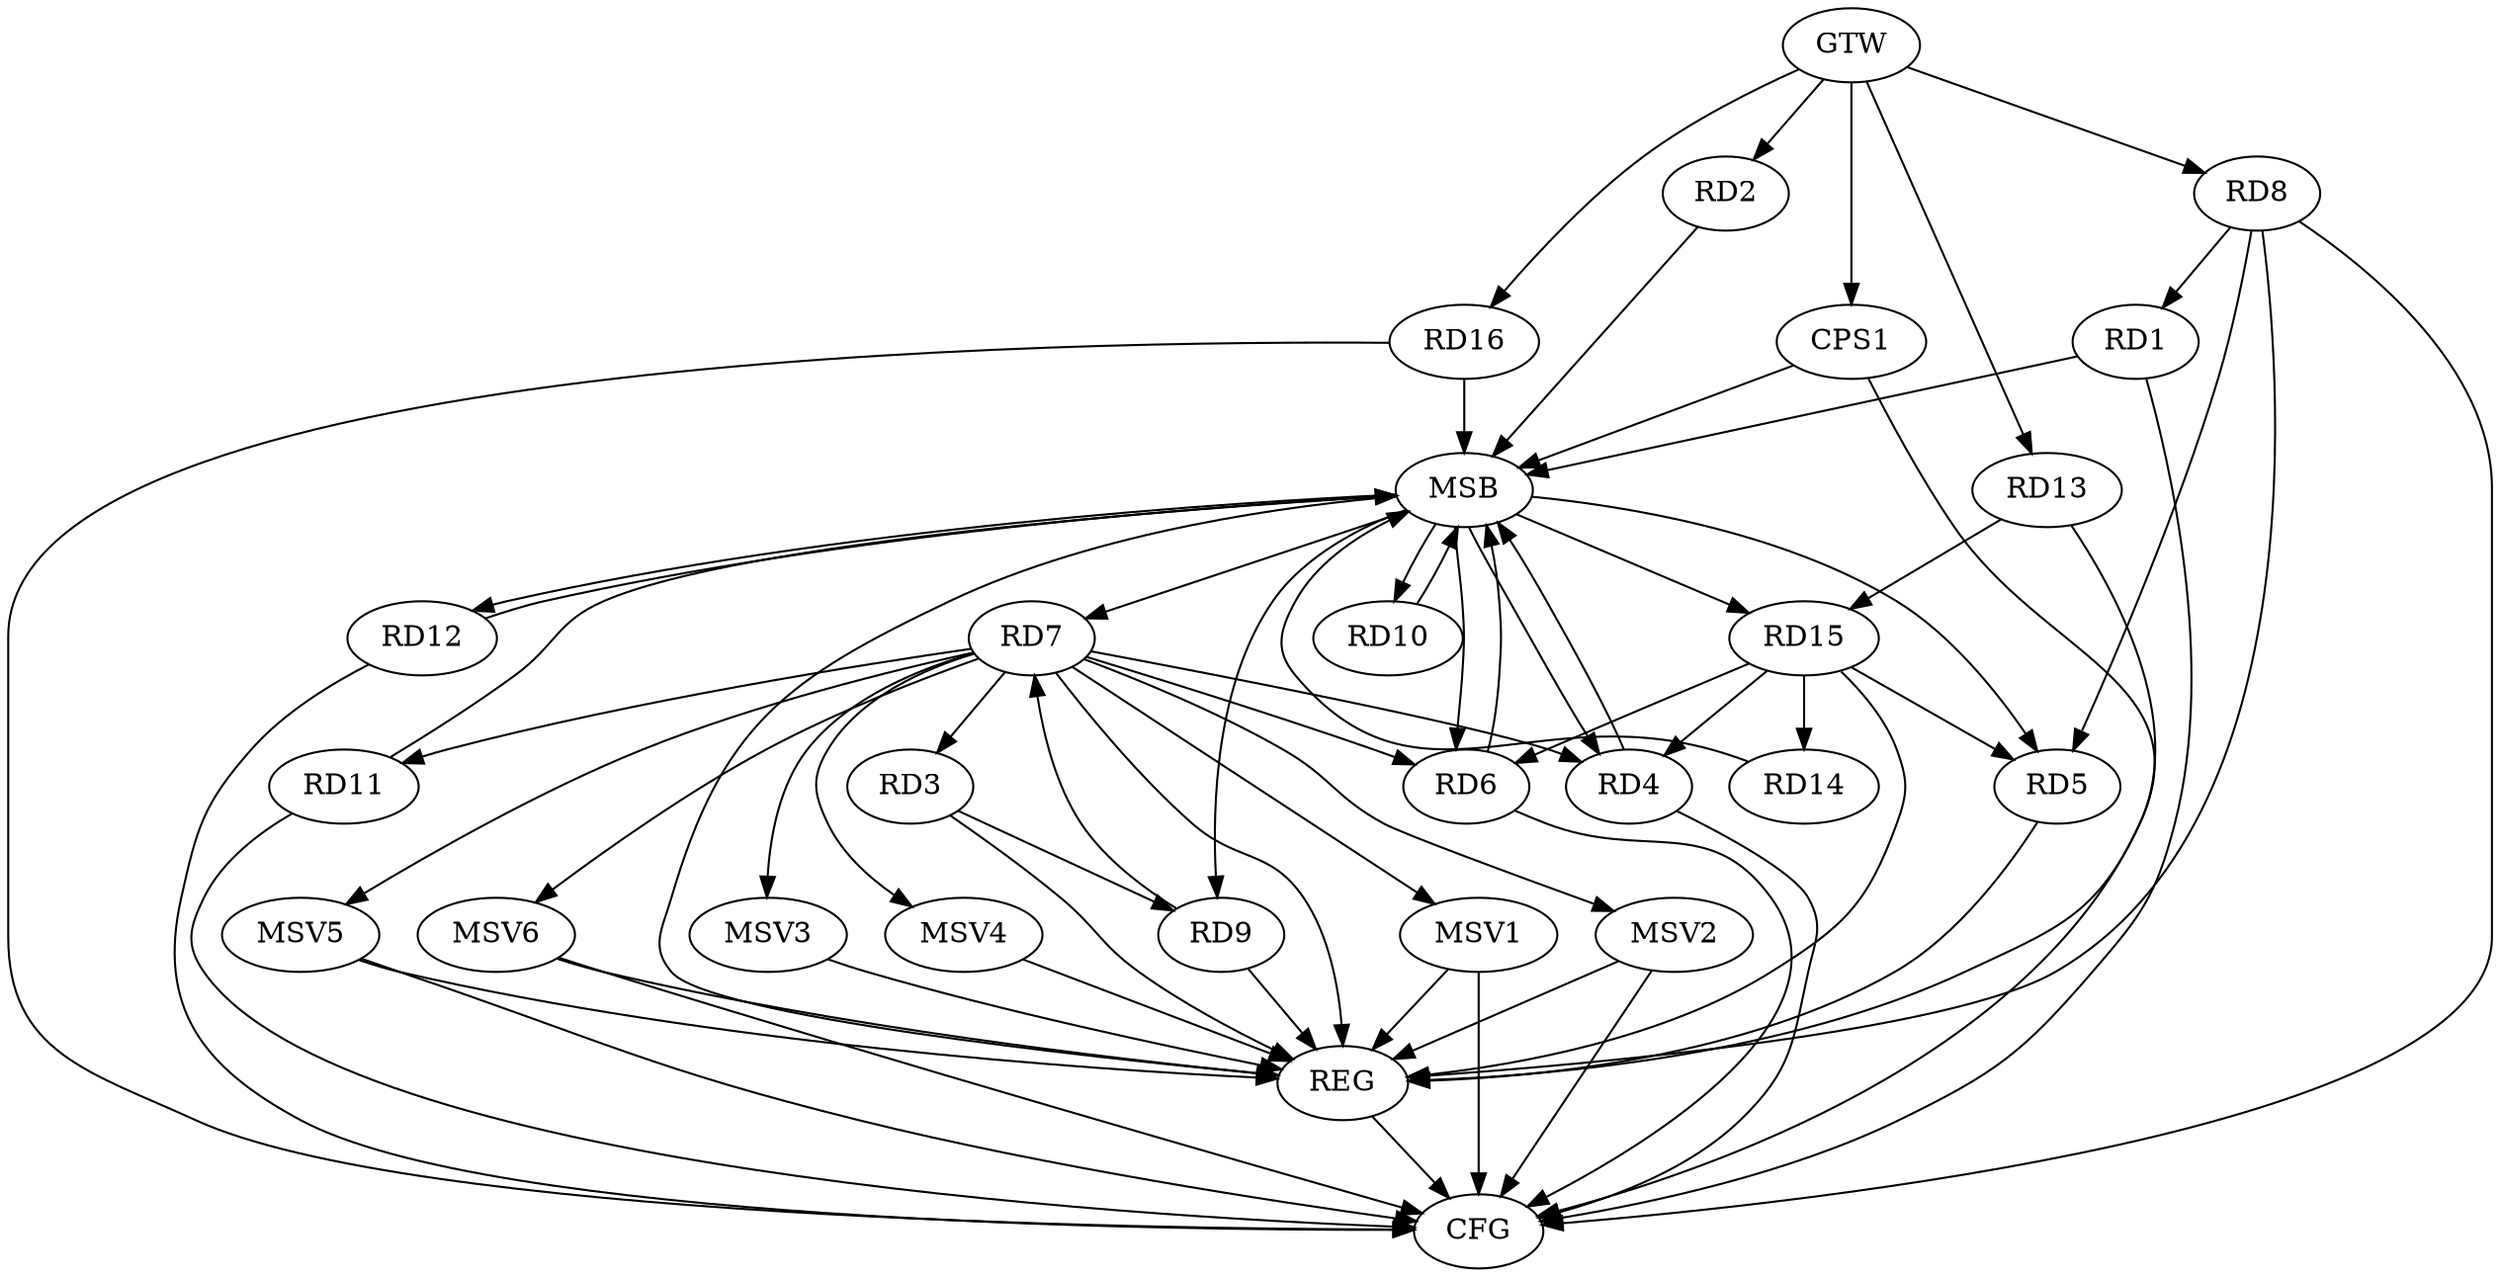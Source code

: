strict digraph G {
  RD1 [ label="RD1" ];
  RD2 [ label="RD2" ];
  RD3 [ label="RD3" ];
  RD4 [ label="RD4" ];
  RD5 [ label="RD5" ];
  RD6 [ label="RD6" ];
  RD7 [ label="RD7" ];
  RD8 [ label="RD8" ];
  RD9 [ label="RD9" ];
  RD10 [ label="RD10" ];
  RD11 [ label="RD11" ];
  RD12 [ label="RD12" ];
  RD13 [ label="RD13" ];
  RD14 [ label="RD14" ];
  RD15 [ label="RD15" ];
  RD16 [ label="RD16" ];
  CPS1 [ label="CPS1" ];
  GTW [ label="GTW" ];
  REG [ label="REG" ];
  MSB [ label="MSB" ];
  CFG [ label="CFG" ];
  MSV1 [ label="MSV1" ];
  MSV2 [ label="MSV2" ];
  MSV3 [ label="MSV3" ];
  MSV4 [ label="MSV4" ];
  MSV5 [ label="MSV5" ];
  MSV6 [ label="MSV6" ];
  RD8 -> RD1;
  RD7 -> RD3;
  RD3 -> RD9;
  RD7 -> RD4;
  RD15 -> RD4;
  RD8 -> RD5;
  RD15 -> RD5;
  RD7 -> RD6;
  RD15 -> RD6;
  RD9 -> RD7;
  RD7 -> RD11;
  RD13 -> RD15;
  RD15 -> RD14;
  GTW -> RD2;
  GTW -> RD8;
  GTW -> RD13;
  GTW -> RD16;
  GTW -> CPS1;
  RD3 -> REG;
  RD5 -> REG;
  RD7 -> REG;
  RD8 -> REG;
  RD9 -> REG;
  RD13 -> REG;
  RD15 -> REG;
  RD1 -> MSB;
  MSB -> RD9;
  MSB -> RD15;
  MSB -> REG;
  RD2 -> MSB;
  MSB -> RD4;
  MSB -> RD6;
  RD4 -> MSB;
  MSB -> RD5;
  RD6 -> MSB;
  RD10 -> MSB;
  RD11 -> MSB;
  MSB -> RD10;
  RD12 -> MSB;
  RD14 -> MSB;
  MSB -> RD12;
  RD16 -> MSB;
  MSB -> RD7;
  CPS1 -> MSB;
  RD16 -> CFG;
  RD1 -> CFG;
  RD12 -> CFG;
  RD4 -> CFG;
  RD8 -> CFG;
  CPS1 -> CFG;
  RD11 -> CFG;
  RD6 -> CFG;
  REG -> CFG;
  RD7 -> MSV1;
  MSV1 -> REG;
  MSV1 -> CFG;
  RD7 -> MSV2;
  RD7 -> MSV3;
  MSV2 -> REG;
  MSV2 -> CFG;
  MSV3 -> REG;
  RD7 -> MSV4;
  MSV4 -> REG;
  RD7 -> MSV5;
  MSV5 -> REG;
  MSV5 -> CFG;
  RD7 -> MSV6;
  MSV6 -> REG;
  MSV6 -> CFG;
}
